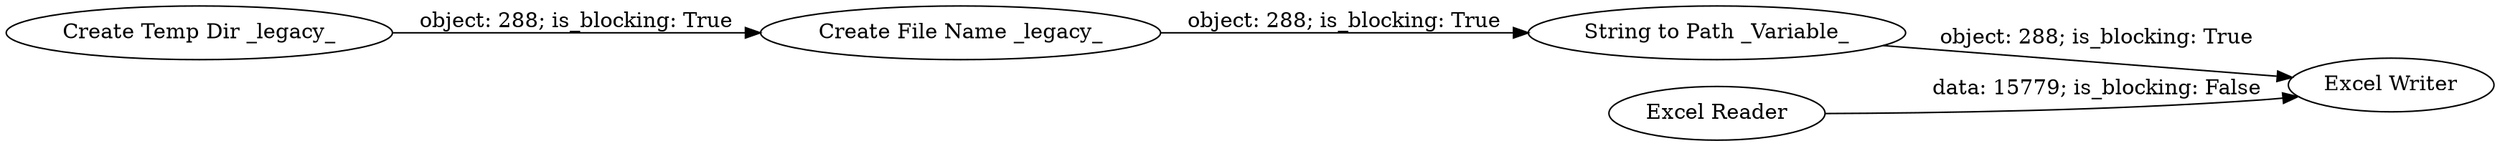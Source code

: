 digraph {
	"-4938891376686133958_1" [label="Create Temp Dir _legacy_"]
	"-4938891376686133958_3" [label="Excel Reader"]
	"-4938891376686133958_5" [label="String to Path _Variable_"]
	"-4938891376686133958_2" [label="Create File Name _legacy_"]
	"-4938891376686133958_4" [label="Excel Writer"]
	"-4938891376686133958_5" -> "-4938891376686133958_4" [label="object: 288; is_blocking: True"]
	"-4938891376686133958_1" -> "-4938891376686133958_2" [label="object: 288; is_blocking: True"]
	"-4938891376686133958_3" -> "-4938891376686133958_4" [label="data: 15779; is_blocking: False"]
	"-4938891376686133958_2" -> "-4938891376686133958_5" [label="object: 288; is_blocking: True"]
	rankdir=LR
}
